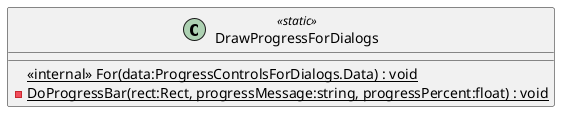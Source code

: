 @startuml
class DrawProgressForDialogs <<static>> {
    <<internal>> {static} For(data:ProgressControlsForDialogs.Data) : void
    {static} - DoProgressBar(rect:Rect, progressMessage:string, progressPercent:float) : void
}
@enduml
